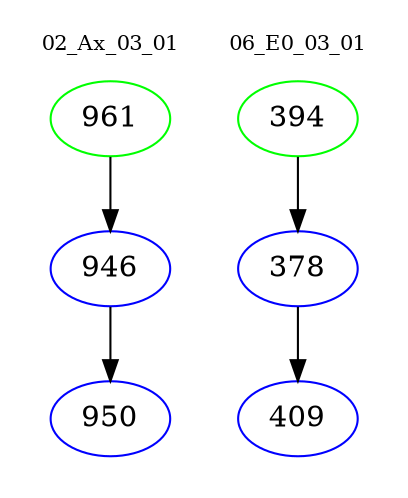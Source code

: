 digraph{
subgraph cluster_0 {
color = white
label = "02_Ax_03_01";
fontsize=10;
T0_961 [label="961", color="green"]
T0_961 -> T0_946 [color="black"]
T0_946 [label="946", color="blue"]
T0_946 -> T0_950 [color="black"]
T0_950 [label="950", color="blue"]
}
subgraph cluster_1 {
color = white
label = "06_E0_03_01";
fontsize=10;
T1_394 [label="394", color="green"]
T1_394 -> T1_378 [color="black"]
T1_378 [label="378", color="blue"]
T1_378 -> T1_409 [color="black"]
T1_409 [label="409", color="blue"]
}
}
